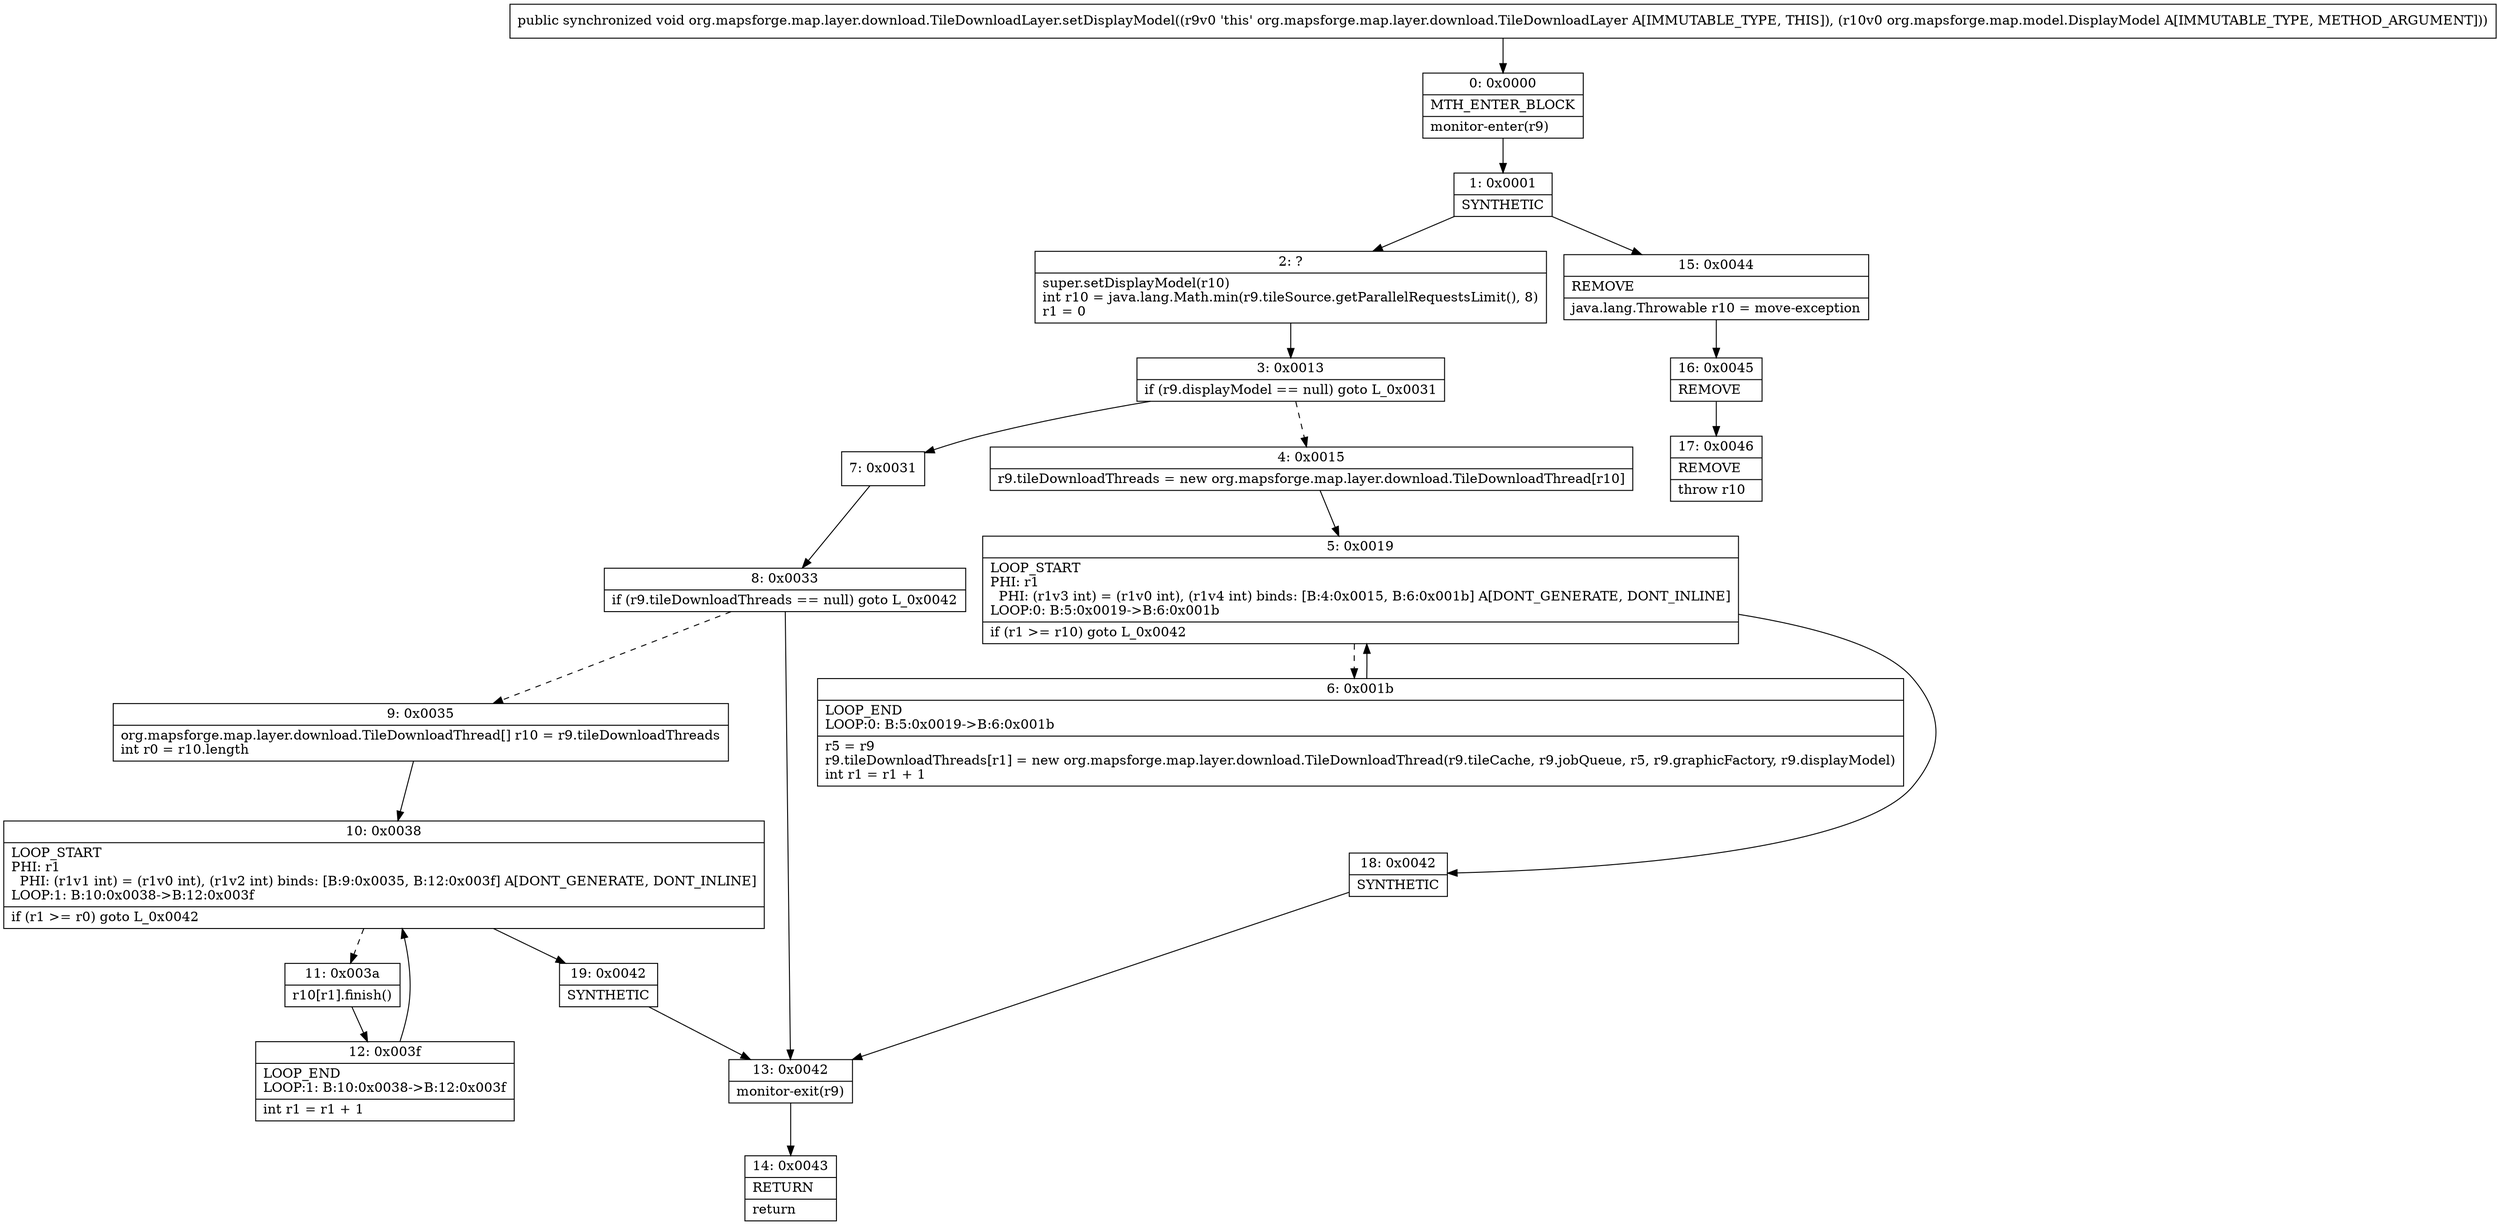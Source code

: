 digraph "CFG fororg.mapsforge.map.layer.download.TileDownloadLayer.setDisplayModel(Lorg\/mapsforge\/map\/model\/DisplayModel;)V" {
Node_0 [shape=record,label="{0\:\ 0x0000|MTH_ENTER_BLOCK\l|monitor\-enter(r9)\l}"];
Node_1 [shape=record,label="{1\:\ 0x0001|SYNTHETIC\l}"];
Node_2 [shape=record,label="{2\:\ ?|super.setDisplayModel(r10)\lint r10 = java.lang.Math.min(r9.tileSource.getParallelRequestsLimit(), 8)\lr1 = 0\l}"];
Node_3 [shape=record,label="{3\:\ 0x0013|if (r9.displayModel == null) goto L_0x0031\l}"];
Node_4 [shape=record,label="{4\:\ 0x0015|r9.tileDownloadThreads = new org.mapsforge.map.layer.download.TileDownloadThread[r10]\l}"];
Node_5 [shape=record,label="{5\:\ 0x0019|LOOP_START\lPHI: r1 \l  PHI: (r1v3 int) = (r1v0 int), (r1v4 int) binds: [B:4:0x0015, B:6:0x001b] A[DONT_GENERATE, DONT_INLINE]\lLOOP:0: B:5:0x0019\-\>B:6:0x001b\l|if (r1 \>= r10) goto L_0x0042\l}"];
Node_6 [shape=record,label="{6\:\ 0x001b|LOOP_END\lLOOP:0: B:5:0x0019\-\>B:6:0x001b\l|r5 = r9\lr9.tileDownloadThreads[r1] = new org.mapsforge.map.layer.download.TileDownloadThread(r9.tileCache, r9.jobQueue, r5, r9.graphicFactory, r9.displayModel)\lint r1 = r1 + 1\l}"];
Node_7 [shape=record,label="{7\:\ 0x0031}"];
Node_8 [shape=record,label="{8\:\ 0x0033|if (r9.tileDownloadThreads == null) goto L_0x0042\l}"];
Node_9 [shape=record,label="{9\:\ 0x0035|org.mapsforge.map.layer.download.TileDownloadThread[] r10 = r9.tileDownloadThreads\lint r0 = r10.length\l}"];
Node_10 [shape=record,label="{10\:\ 0x0038|LOOP_START\lPHI: r1 \l  PHI: (r1v1 int) = (r1v0 int), (r1v2 int) binds: [B:9:0x0035, B:12:0x003f] A[DONT_GENERATE, DONT_INLINE]\lLOOP:1: B:10:0x0038\-\>B:12:0x003f\l|if (r1 \>= r0) goto L_0x0042\l}"];
Node_11 [shape=record,label="{11\:\ 0x003a|r10[r1].finish()\l}"];
Node_12 [shape=record,label="{12\:\ 0x003f|LOOP_END\lLOOP:1: B:10:0x0038\-\>B:12:0x003f\l|int r1 = r1 + 1\l}"];
Node_13 [shape=record,label="{13\:\ 0x0042|monitor\-exit(r9)\l}"];
Node_14 [shape=record,label="{14\:\ 0x0043|RETURN\l|return\l}"];
Node_15 [shape=record,label="{15\:\ 0x0044|REMOVE\l|java.lang.Throwable r10 = move\-exception\l}"];
Node_16 [shape=record,label="{16\:\ 0x0045|REMOVE\l}"];
Node_17 [shape=record,label="{17\:\ 0x0046|REMOVE\l|throw r10\l}"];
Node_18 [shape=record,label="{18\:\ 0x0042|SYNTHETIC\l}"];
Node_19 [shape=record,label="{19\:\ 0x0042|SYNTHETIC\l}"];
MethodNode[shape=record,label="{public synchronized void org.mapsforge.map.layer.download.TileDownloadLayer.setDisplayModel((r9v0 'this' org.mapsforge.map.layer.download.TileDownloadLayer A[IMMUTABLE_TYPE, THIS]), (r10v0 org.mapsforge.map.model.DisplayModel A[IMMUTABLE_TYPE, METHOD_ARGUMENT])) }"];
MethodNode -> Node_0;
Node_0 -> Node_1;
Node_1 -> Node_2;
Node_1 -> Node_15;
Node_2 -> Node_3;
Node_3 -> Node_4[style=dashed];
Node_3 -> Node_7;
Node_4 -> Node_5;
Node_5 -> Node_6[style=dashed];
Node_5 -> Node_18;
Node_6 -> Node_5;
Node_7 -> Node_8;
Node_8 -> Node_9[style=dashed];
Node_8 -> Node_13;
Node_9 -> Node_10;
Node_10 -> Node_11[style=dashed];
Node_10 -> Node_19;
Node_11 -> Node_12;
Node_12 -> Node_10;
Node_13 -> Node_14;
Node_15 -> Node_16;
Node_16 -> Node_17;
Node_18 -> Node_13;
Node_19 -> Node_13;
}

